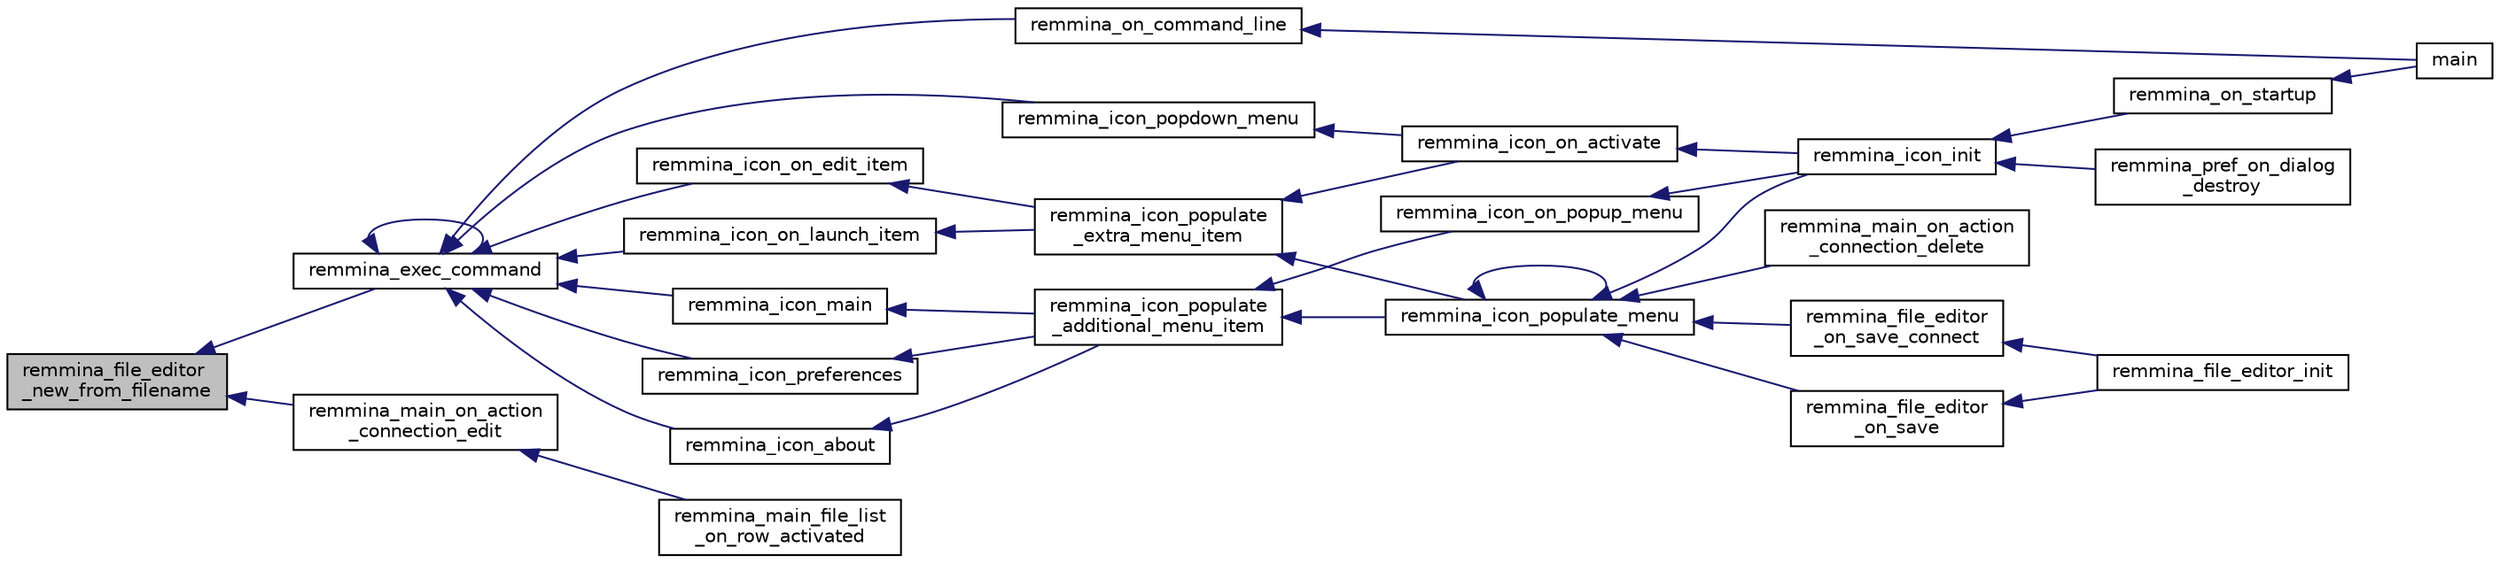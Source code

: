 digraph "remmina_file_editor_new_from_filename"
{
  edge [fontname="Helvetica",fontsize="10",labelfontname="Helvetica",labelfontsize="10"];
  node [fontname="Helvetica",fontsize="10",shape=record];
  rankdir="LR";
  Node2197 [label="remmina_file_editor\l_new_from_filename",height=0.2,width=0.4,color="black", fillcolor="grey75", style="filled", fontcolor="black"];
  Node2197 -> Node2198 [dir="back",color="midnightblue",fontsize="10",style="solid",fontname="Helvetica"];
  Node2198 [label="remmina_exec_command",height=0.2,width=0.4,color="black", fillcolor="white", style="filled",URL="$remmina__exec_8h.html#a424cabdcff647797061e7482049d62a7"];
  Node2198 -> Node2199 [dir="back",color="midnightblue",fontsize="10",style="solid",fontname="Helvetica"];
  Node2199 [label="remmina_on_command_line",height=0.2,width=0.4,color="black", fillcolor="white", style="filled",URL="$remmina_8c.html#aeb286fc5bd52ab5382ab8cb495dc2914"];
  Node2199 -> Node2200 [dir="back",color="midnightblue",fontsize="10",style="solid",fontname="Helvetica"];
  Node2200 [label="main",height=0.2,width=0.4,color="black", fillcolor="white", style="filled",URL="$remmina_8c.html#a0ddf1224851353fc92bfbff6f499fa97"];
  Node2198 -> Node2198 [dir="back",color="midnightblue",fontsize="10",style="solid",fontname="Helvetica"];
  Node2198 -> Node2201 [dir="back",color="midnightblue",fontsize="10",style="solid",fontname="Helvetica"];
  Node2201 [label="remmina_icon_main",height=0.2,width=0.4,color="black", fillcolor="white", style="filled",URL="$remmina__icon_8c.html#a920476110ab6410c8fc8cf734109e497"];
  Node2201 -> Node2202 [dir="back",color="midnightblue",fontsize="10",style="solid",fontname="Helvetica"];
  Node2202 [label="remmina_icon_populate\l_additional_menu_item",height=0.2,width=0.4,color="black", fillcolor="white", style="filled",URL="$remmina__icon_8c.html#a8aaf73ed94cf20dcce1c7be26262cb56"];
  Node2202 -> Node2203 [dir="back",color="midnightblue",fontsize="10",style="solid",fontname="Helvetica"];
  Node2203 [label="remmina_icon_populate_menu",height=0.2,width=0.4,color="black", fillcolor="white", style="filled",URL="$remmina__icon_8h.html#af80ed314f91d653237249d839c7fc3b2"];
  Node2203 -> Node2204 [dir="back",color="midnightblue",fontsize="10",style="solid",fontname="Helvetica"];
  Node2204 [label="remmina_file_editor\l_on_save",height=0.2,width=0.4,color="black", fillcolor="white", style="filled",URL="$remmina__file__editor_8c.html#ac2a5cf9cdcf640986e245eb04be9c4ad"];
  Node2204 -> Node2205 [dir="back",color="midnightblue",fontsize="10",style="solid",fontname="Helvetica"];
  Node2205 [label="remmina_file_editor_init",height=0.2,width=0.4,color="black", fillcolor="white", style="filled",URL="$remmina__file__editor_8c.html#a9afd8d41c66f547320930eb331f3124d"];
  Node2203 -> Node2206 [dir="back",color="midnightblue",fontsize="10",style="solid",fontname="Helvetica"];
  Node2206 [label="remmina_file_editor\l_on_save_connect",height=0.2,width=0.4,color="black", fillcolor="white", style="filled",URL="$remmina__file__editor_8c.html#a57224f3f69f04f398de563b71be6b18e"];
  Node2206 -> Node2205 [dir="back",color="midnightblue",fontsize="10",style="solid",fontname="Helvetica"];
  Node2203 -> Node2203 [dir="back",color="midnightblue",fontsize="10",style="solid",fontname="Helvetica"];
  Node2203 -> Node2207 [dir="back",color="midnightblue",fontsize="10",style="solid",fontname="Helvetica"];
  Node2207 [label="remmina_icon_init",height=0.2,width=0.4,color="black", fillcolor="white", style="filled",URL="$remmina__icon_8h.html#a741c81815e562f40672c4485172306d6"];
  Node2207 -> Node2208 [dir="back",color="midnightblue",fontsize="10",style="solid",fontname="Helvetica"];
  Node2208 [label="remmina_on_startup",height=0.2,width=0.4,color="black", fillcolor="white", style="filled",URL="$remmina_8c.html#a26d2c20be18ff44f239b756f1d5be01a"];
  Node2208 -> Node2200 [dir="back",color="midnightblue",fontsize="10",style="solid",fontname="Helvetica"];
  Node2207 -> Node2209 [dir="back",color="midnightblue",fontsize="10",style="solid",fontname="Helvetica"];
  Node2209 [label="remmina_pref_on_dialog\l_destroy",height=0.2,width=0.4,color="black", fillcolor="white", style="filled",URL="$remmina__pref__dialog_8c.html#ab9776574663e2c3fcb793ec70887336d"];
  Node2203 -> Node2210 [dir="back",color="midnightblue",fontsize="10",style="solid",fontname="Helvetica"];
  Node2210 [label="remmina_main_on_action\l_connection_delete",height=0.2,width=0.4,color="black", fillcolor="white", style="filled",URL="$remmina__main_8c.html#aa0cd57e00874ae6ca8b0ee83213267da"];
  Node2202 -> Node2211 [dir="back",color="midnightblue",fontsize="10",style="solid",fontname="Helvetica"];
  Node2211 [label="remmina_icon_on_popup_menu",height=0.2,width=0.4,color="black", fillcolor="white", style="filled",URL="$remmina__icon_8c.html#a95b917790eeb38e48137018796bdda93"];
  Node2211 -> Node2207 [dir="back",color="midnightblue",fontsize="10",style="solid",fontname="Helvetica"];
  Node2198 -> Node2212 [dir="back",color="midnightblue",fontsize="10",style="solid",fontname="Helvetica"];
  Node2212 [label="remmina_icon_preferences",height=0.2,width=0.4,color="black", fillcolor="white", style="filled",URL="$remmina__icon_8c.html#ad3b0e3d12e4854eae05b1afea19da404"];
  Node2212 -> Node2202 [dir="back",color="midnightblue",fontsize="10",style="solid",fontname="Helvetica"];
  Node2198 -> Node2213 [dir="back",color="midnightblue",fontsize="10",style="solid",fontname="Helvetica"];
  Node2213 [label="remmina_icon_about",height=0.2,width=0.4,color="black", fillcolor="white", style="filled",URL="$remmina__icon_8c.html#a5cdf1958ef01e49889bcee2e90e2cf71"];
  Node2213 -> Node2202 [dir="back",color="midnightblue",fontsize="10",style="solid",fontname="Helvetica"];
  Node2198 -> Node2214 [dir="back",color="midnightblue",fontsize="10",style="solid",fontname="Helvetica"];
  Node2214 [label="remmina_icon_on_launch_item",height=0.2,width=0.4,color="black", fillcolor="white", style="filled",URL="$remmina__icon_8c.html#ad1699688680e12abcfd5c74dd2f76d83"];
  Node2214 -> Node2215 [dir="back",color="midnightblue",fontsize="10",style="solid",fontname="Helvetica"];
  Node2215 [label="remmina_icon_populate\l_extra_menu_item",height=0.2,width=0.4,color="black", fillcolor="white", style="filled",URL="$remmina__icon_8c.html#a2847311861df3a2f1c8bbcd35cf3fd6f"];
  Node2215 -> Node2203 [dir="back",color="midnightblue",fontsize="10",style="solid",fontname="Helvetica"];
  Node2215 -> Node2216 [dir="back",color="midnightblue",fontsize="10",style="solid",fontname="Helvetica"];
  Node2216 [label="remmina_icon_on_activate",height=0.2,width=0.4,color="black", fillcolor="white", style="filled",URL="$remmina__icon_8c.html#af175fef31eb95974094088235b3a2b1d"];
  Node2216 -> Node2207 [dir="back",color="midnightblue",fontsize="10",style="solid",fontname="Helvetica"];
  Node2198 -> Node2217 [dir="back",color="midnightblue",fontsize="10",style="solid",fontname="Helvetica"];
  Node2217 [label="remmina_icon_on_edit_item",height=0.2,width=0.4,color="black", fillcolor="white", style="filled",URL="$remmina__icon_8c.html#af8708120906a8dc41a7998ebf9ecd129"];
  Node2217 -> Node2215 [dir="back",color="midnightblue",fontsize="10",style="solid",fontname="Helvetica"];
  Node2198 -> Node2218 [dir="back",color="midnightblue",fontsize="10",style="solid",fontname="Helvetica"];
  Node2218 [label="remmina_icon_popdown_menu",height=0.2,width=0.4,color="black", fillcolor="white", style="filled",URL="$remmina__icon_8c.html#a444be76e3c3a065279c5f9abc7fae833"];
  Node2218 -> Node2216 [dir="back",color="midnightblue",fontsize="10",style="solid",fontname="Helvetica"];
  Node2197 -> Node2219 [dir="back",color="midnightblue",fontsize="10",style="solid",fontname="Helvetica"];
  Node2219 [label="remmina_main_on_action\l_connection_edit",height=0.2,width=0.4,color="black", fillcolor="white", style="filled",URL="$remmina__main_8c.html#a098e73f3f8fe35a57d49222339ae1502"];
  Node2219 -> Node2220 [dir="back",color="midnightblue",fontsize="10",style="solid",fontname="Helvetica"];
  Node2220 [label="remmina_main_file_list\l_on_row_activated",height=0.2,width=0.4,color="black", fillcolor="white", style="filled",URL="$remmina__main_8c.html#aba1a89a2400c5cc8373c6bd34602ac10"];
}

